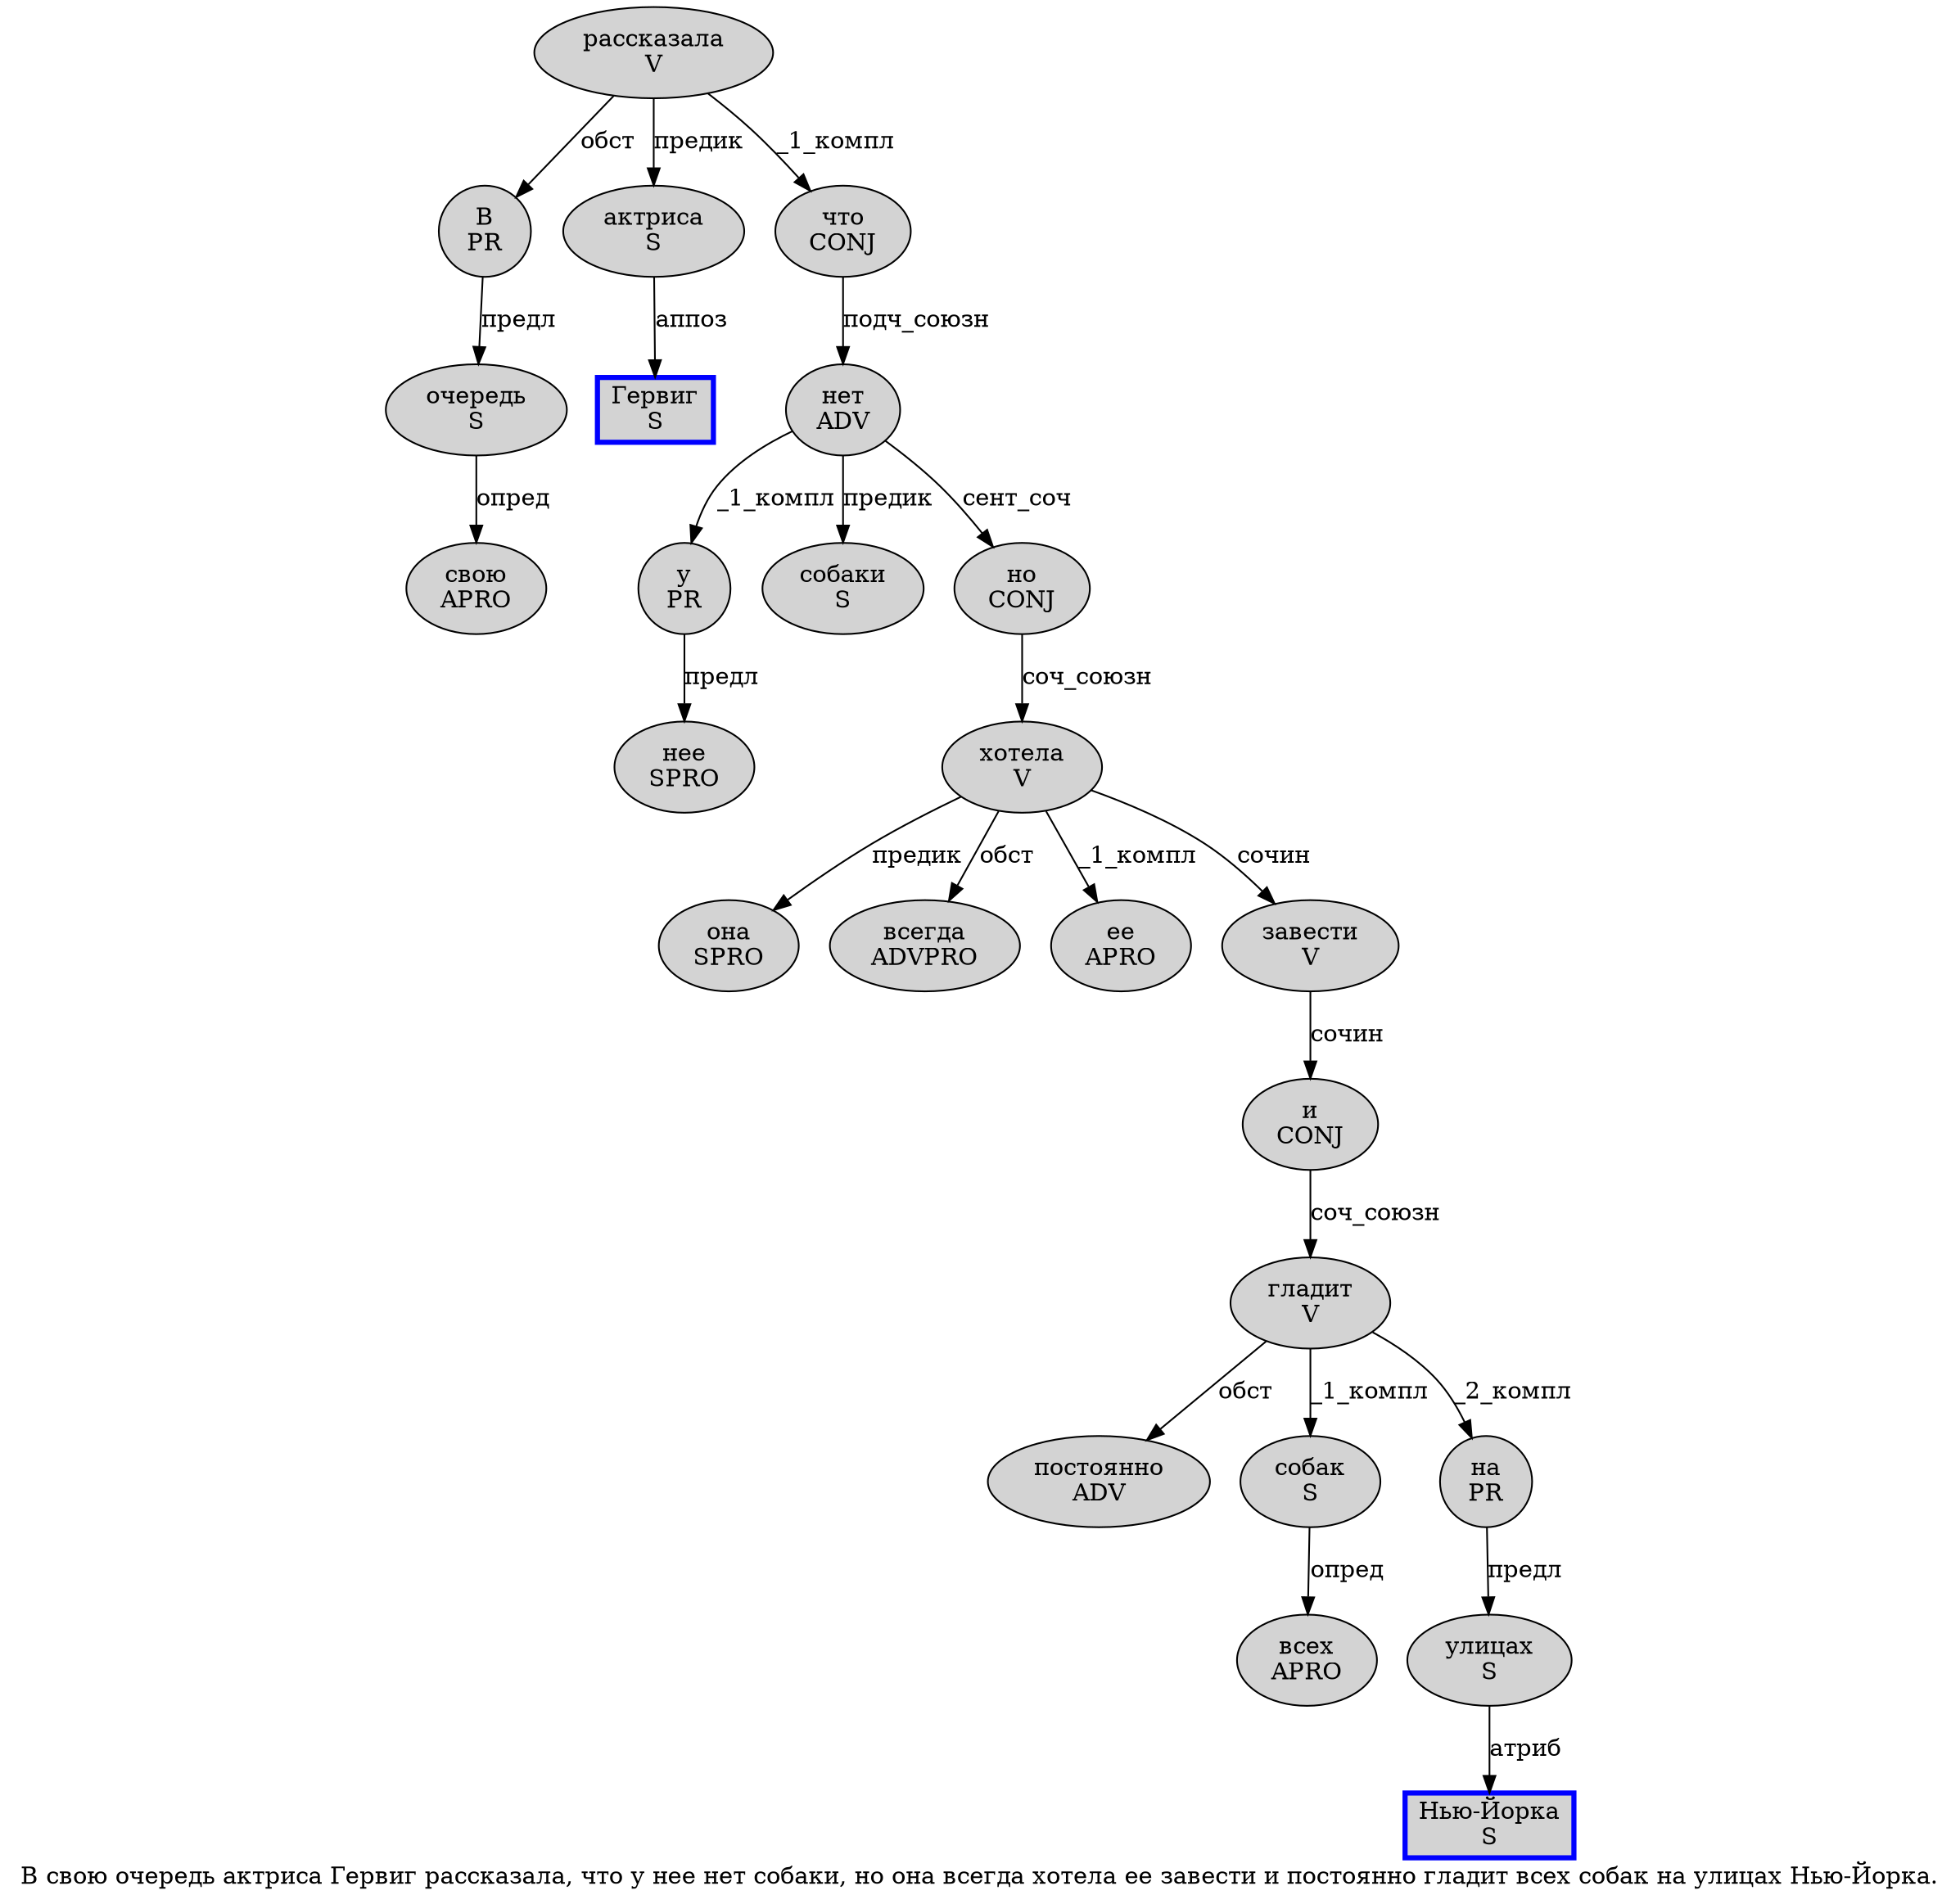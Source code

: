 digraph SENTENCE_1609 {
	graph [label="В свою очередь актриса Гервиг рассказала, что у нее нет собаки, но она всегда хотела ее завести и постоянно гладит всех собак на улицах Нью-Йорка."]
	node [style=filled]
		0 [label="В
PR" color="" fillcolor=lightgray penwidth=1 shape=ellipse]
		1 [label="свою
APRO" color="" fillcolor=lightgray penwidth=1 shape=ellipse]
		2 [label="очередь
S" color="" fillcolor=lightgray penwidth=1 shape=ellipse]
		3 [label="актриса
S" color="" fillcolor=lightgray penwidth=1 shape=ellipse]
		4 [label="Гервиг
S" color=blue fillcolor=lightgray penwidth=3 shape=box]
		5 [label="рассказала
V" color="" fillcolor=lightgray penwidth=1 shape=ellipse]
		7 [label="что
CONJ" color="" fillcolor=lightgray penwidth=1 shape=ellipse]
		8 [label="у
PR" color="" fillcolor=lightgray penwidth=1 shape=ellipse]
		9 [label="нее
SPRO" color="" fillcolor=lightgray penwidth=1 shape=ellipse]
		10 [label="нет
ADV" color="" fillcolor=lightgray penwidth=1 shape=ellipse]
		11 [label="собаки
S" color="" fillcolor=lightgray penwidth=1 shape=ellipse]
		13 [label="но
CONJ" color="" fillcolor=lightgray penwidth=1 shape=ellipse]
		14 [label="она
SPRO" color="" fillcolor=lightgray penwidth=1 shape=ellipse]
		15 [label="всегда
ADVPRO" color="" fillcolor=lightgray penwidth=1 shape=ellipse]
		16 [label="хотела
V" color="" fillcolor=lightgray penwidth=1 shape=ellipse]
		17 [label="ее
APRO" color="" fillcolor=lightgray penwidth=1 shape=ellipse]
		18 [label="завести
V" color="" fillcolor=lightgray penwidth=1 shape=ellipse]
		19 [label="и
CONJ" color="" fillcolor=lightgray penwidth=1 shape=ellipse]
		20 [label="постоянно
ADV" color="" fillcolor=lightgray penwidth=1 shape=ellipse]
		21 [label="гладит
V" color="" fillcolor=lightgray penwidth=1 shape=ellipse]
		22 [label="всех
APRO" color="" fillcolor=lightgray penwidth=1 shape=ellipse]
		23 [label="собак
S" color="" fillcolor=lightgray penwidth=1 shape=ellipse]
		24 [label="на
PR" color="" fillcolor=lightgray penwidth=1 shape=ellipse]
		25 [label="улицах
S" color="" fillcolor=lightgray penwidth=1 shape=ellipse]
		26 [label="Нью-Йорка
S" color=blue fillcolor=lightgray penwidth=3 shape=box]
			10 -> 8 [label="_1_компл"]
			10 -> 11 [label="предик"]
			10 -> 13 [label="сент_соч"]
			23 -> 22 [label="опред"]
			7 -> 10 [label="подч_союзн"]
			0 -> 2 [label="предл"]
			19 -> 21 [label="соч_союзн"]
			21 -> 20 [label="обст"]
			21 -> 23 [label="_1_компл"]
			21 -> 24 [label="_2_компл"]
			3 -> 4 [label="аппоз"]
			8 -> 9 [label="предл"]
			2 -> 1 [label="опред"]
			5 -> 0 [label="обст"]
			5 -> 3 [label="предик"]
			5 -> 7 [label="_1_компл"]
			25 -> 26 [label="атриб"]
			24 -> 25 [label="предл"]
			13 -> 16 [label="соч_союзн"]
			16 -> 14 [label="предик"]
			16 -> 15 [label="обст"]
			16 -> 17 [label="_1_компл"]
			16 -> 18 [label="сочин"]
			18 -> 19 [label="сочин"]
}
